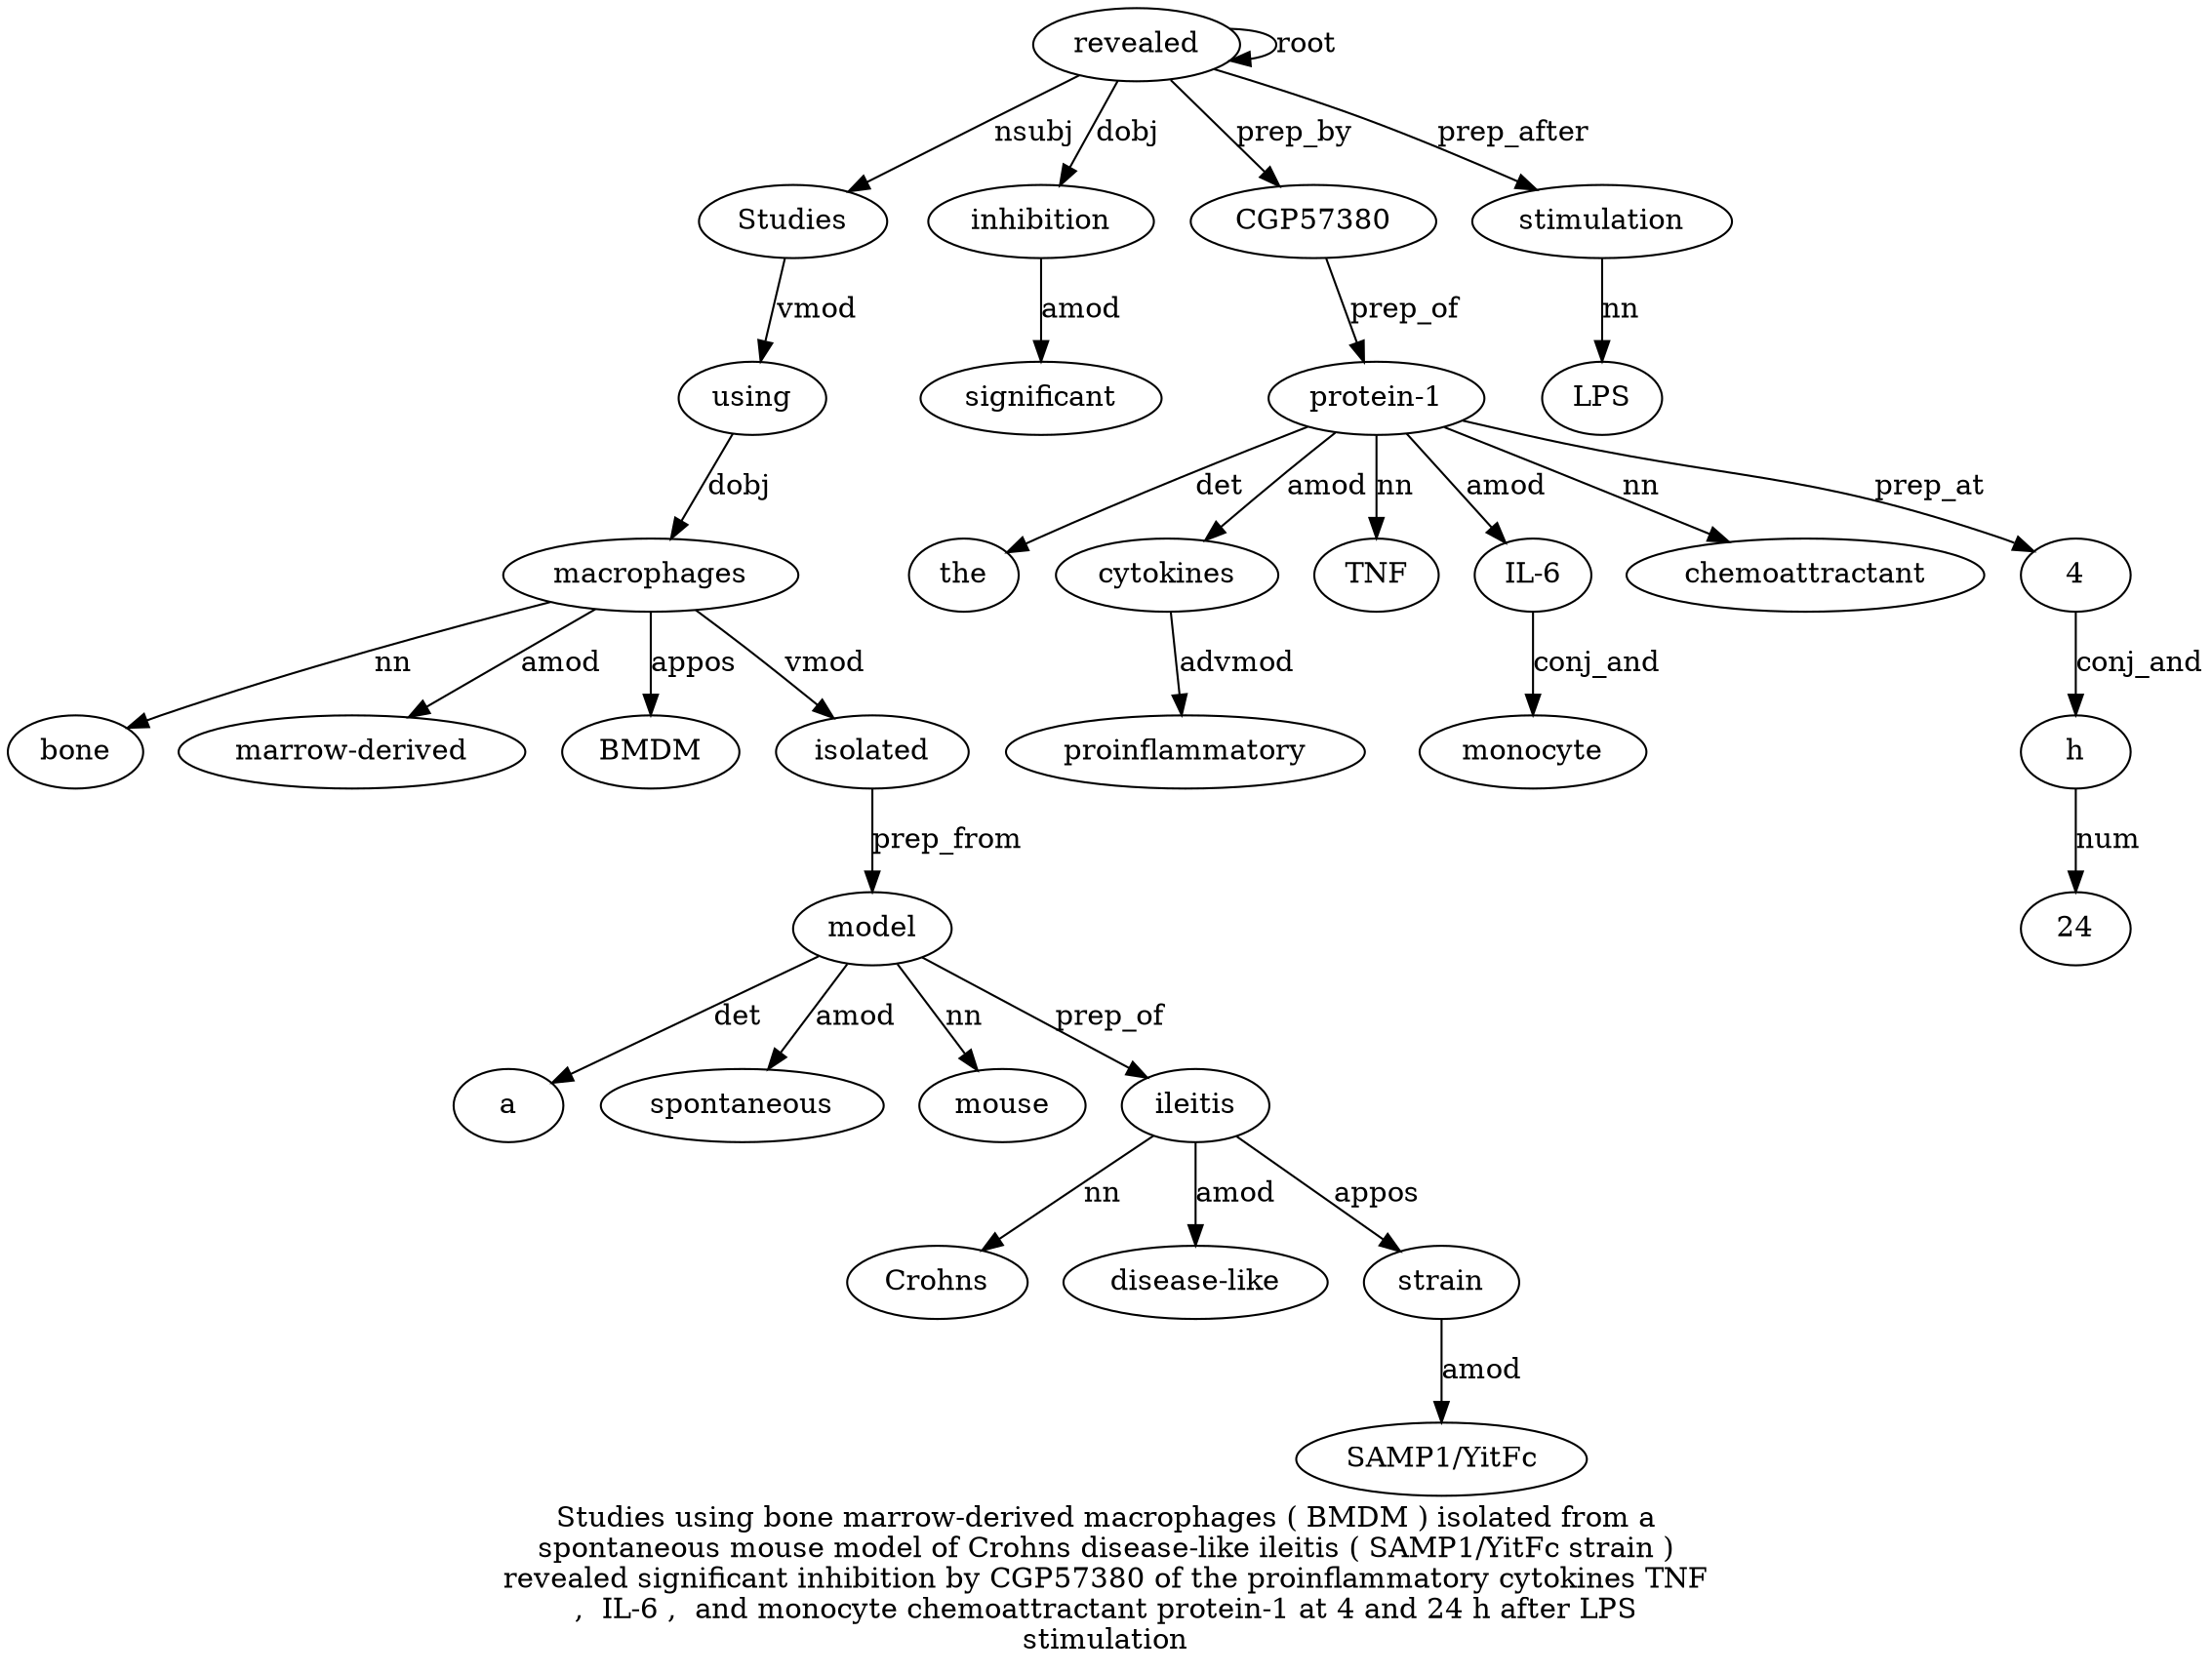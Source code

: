 digraph "Studies using bone marrow-derived macrophages ( BMDM ) isolated from a spontaneous mouse model of Crohns disease-like ileitis ( SAMP1/YitFc strain ) revealed significant inhibition by CGP57380 of the proinflammatory cytokines TNF ,  IL-6 ,  and monocyte chemoattractant protein-1 at 4 and 24 h after LPS stimulation" {
label="Studies using bone marrow-derived macrophages ( BMDM ) isolated from a
spontaneous mouse model of Crohns disease-like ileitis ( SAMP1/YitFc strain )
revealed significant inhibition by CGP57380 of the proinflammatory cytokines TNF
,  IL-6 ,  and monocyte chemoattractant protein-1 at 4 and 24 h after LPS
stimulation";
revealed23 [style=filled, fillcolor=white, label=revealed];
Studies1 [style=filled, fillcolor=white, label=Studies];
revealed23 -> Studies1  [label=nsubj];
using2 [style=filled, fillcolor=white, label=using];
Studies1 -> using2  [label=vmod];
macrophages5 [style=filled, fillcolor=white, label=macrophages];
bone3 [style=filled, fillcolor=white, label=bone];
macrophages5 -> bone3  [label=nn];
"marrow-derived4" [style=filled, fillcolor=white, label="marrow-derived"];
macrophages5 -> "marrow-derived4"  [label=amod];
using2 -> macrophages5  [label=dobj];
BMDM7 [style=filled, fillcolor=white, label=BMDM];
macrophages5 -> BMDM7  [label=appos];
isolated9 [style=filled, fillcolor=white, label=isolated];
macrophages5 -> isolated9  [label=vmod];
model14 [style=filled, fillcolor=white, label=model];
a11 [style=filled, fillcolor=white, label=a];
model14 -> a11  [label=det];
spontaneous12 [style=filled, fillcolor=white, label=spontaneous];
model14 -> spontaneous12  [label=amod];
mouse13 [style=filled, fillcolor=white, label=mouse];
model14 -> mouse13  [label=nn];
isolated9 -> model14  [label=prep_from];
ileitis18 [style=filled, fillcolor=white, label=ileitis];
Crohns16 [style=filled, fillcolor=white, label=Crohns];
ileitis18 -> Crohns16  [label=nn];
"disease-like17" [style=filled, fillcolor=white, label="disease-like"];
ileitis18 -> "disease-like17"  [label=amod];
model14 -> ileitis18  [label=prep_of];
strain21 [style=filled, fillcolor=white, label=strain];
"SAMP1/YitFc20" [style=filled, fillcolor=white, label="SAMP1/YitFc"];
strain21 -> "SAMP1/YitFc20"  [label=amod];
ileitis18 -> strain21  [label=appos];
revealed23 -> revealed23  [label=root];
inhibition25 [style=filled, fillcolor=white, label=inhibition];
significant24 [style=filled, fillcolor=white, label=significant];
inhibition25 -> significant24  [label=amod];
revealed23 -> inhibition25  [label=dobj];
CGP573802 [style=filled, fillcolor=white, label=CGP57380];
revealed23 -> CGP573802  [label=prep_by];
"protein-139" [style=filled, fillcolor=white, label="protein-1"];
the29 [style=filled, fillcolor=white, label=the];
"protein-139" -> the29  [label=det];
cytokines31 [style=filled, fillcolor=white, label=cytokines];
proinflammatory30 [style=filled, fillcolor=white, label=proinflammatory];
cytokines31 -> proinflammatory30  [label=advmod];
"protein-139" -> cytokines31  [label=amod];
TNF32 [style=filled, fillcolor=white, label=TNF];
"protein-139" -> TNF32  [label=nn];
"IL-634" [style=filled, fillcolor=white, label="IL-6"];
"protein-139" -> "IL-634"  [label=amod];
monocyte37 [style=filled, fillcolor=white, label=monocyte];
"IL-634" -> monocyte37  [label=conj_and];
chemoattractant38 [style=filled, fillcolor=white, label=chemoattractant];
"protein-139" -> chemoattractant38  [label=nn];
CGP573802 -> "protein-139"  [label=prep_of];
441 [style=filled, fillcolor=white, label=4];
"protein-139" -> 441  [label=prep_at];
h44 [style=filled, fillcolor=white, label=h];
2443 [style=filled, fillcolor=white, label=24];
h44 -> 2443  [label=num];
441 -> h44  [label=conj_and];
stimulation47 [style=filled, fillcolor=white, label=stimulation];
LPS46 [style=filled, fillcolor=white, label=LPS];
stimulation47 -> LPS46  [label=nn];
revealed23 -> stimulation47  [label=prep_after];
}
